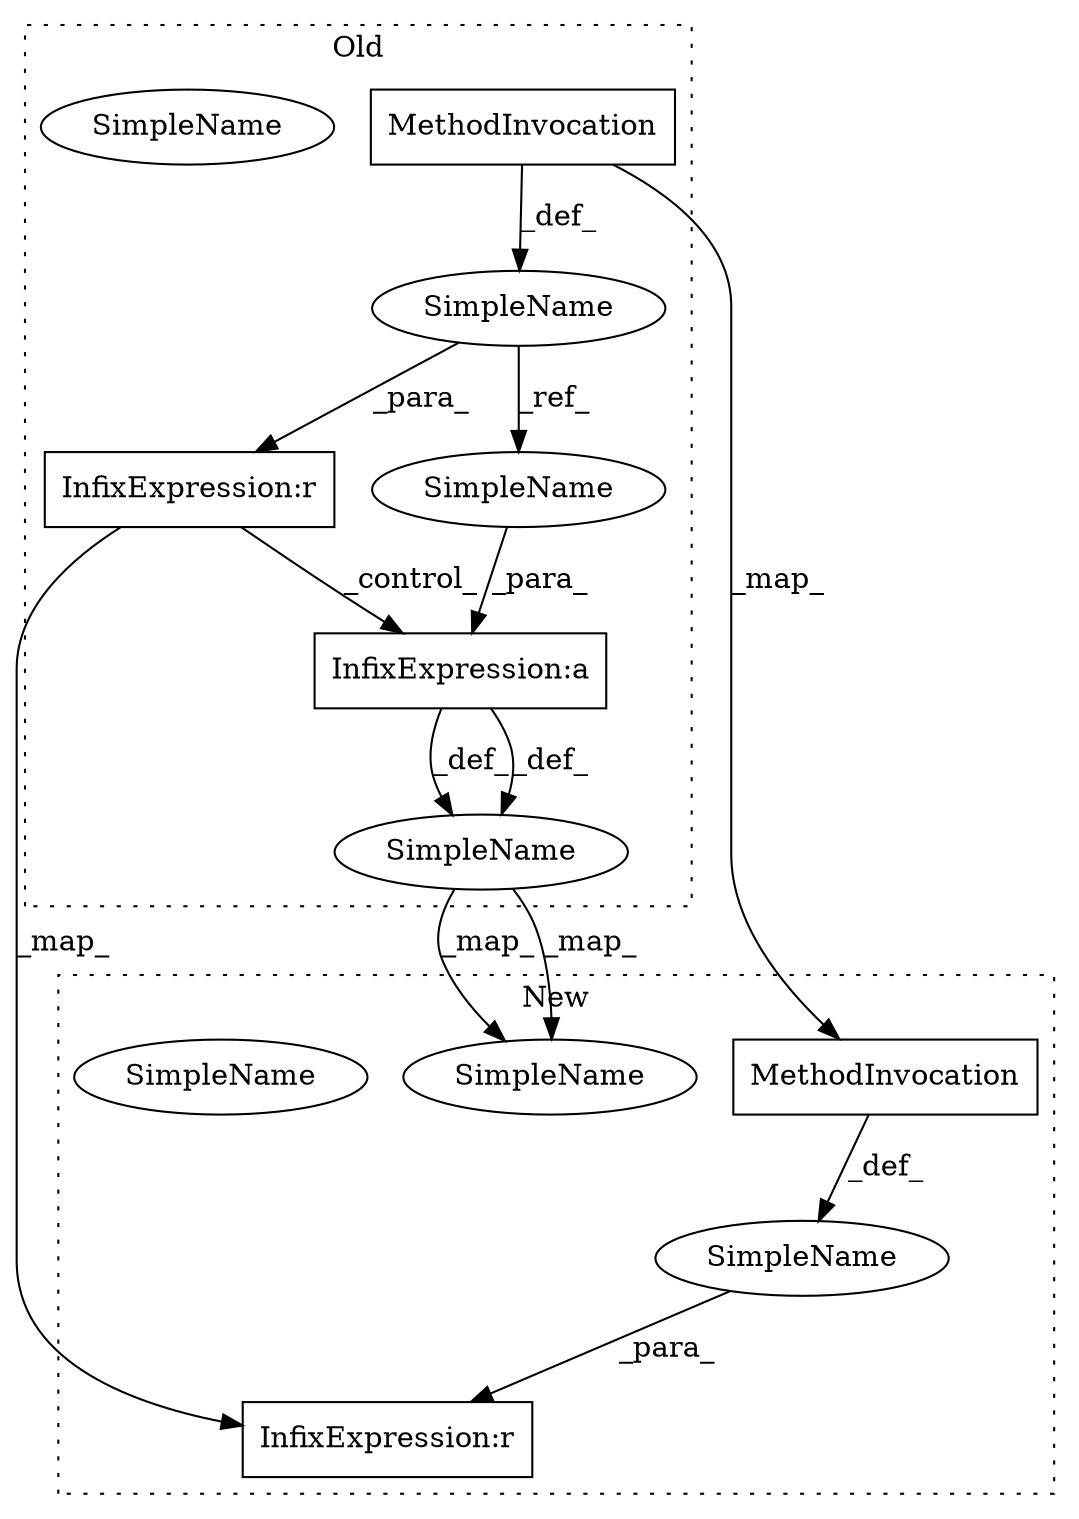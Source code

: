 digraph G {
subgraph cluster0 {
1 [label="MethodInvocation" a="32" s="834,893" l="9,1" shape="box"];
5 [label="SimpleName" a="42" s="967" l="17" shape="ellipse"];
7 [label="SimpleName" a="42" s="807" l="16" shape="ellipse"];
8 [label="SimpleName" a="42" s="967" l="17" shape="ellipse"];
9 [label="SimpleName" a="42" s="1010" l="16" shape="ellipse"];
10 [label="InfixExpression:a" a="27" s="1007" l="3" shape="box"];
11 [label="InfixExpression:r" a="27" s="928" l="3" shape="box"];
label = "Old";
style="dotted";
}
subgraph cluster1 {
2 [label="MethodInvocation" a="32" s="1065,1124" l="9,1" shape="box"];
3 [label="SimpleName" a="42" s="1139" l="13" shape="ellipse"];
4 [label="SimpleName" a="42" s="1139" l="13" shape="ellipse"];
6 [label="SimpleName" a="42" s="1038" l="16" shape="ellipse"];
12 [label="InfixExpression:r" a="27" s="1384" l="3" shape="box"];
label = "New";
style="dotted";
}
1 -> 7 [label="_def_"];
1 -> 2 [label="_map_"];
2 -> 6 [label="_def_"];
5 -> 3 [label="_map_"];
5 -> 3 [label="_map_"];
6 -> 12 [label="_para_"];
7 -> 11 [label="_para_"];
7 -> 9 [label="_ref_"];
9 -> 10 [label="_para_"];
10 -> 5 [label="_def_"];
10 -> 5 [label="_def_"];
11 -> 12 [label="_map_"];
11 -> 10 [label="_control_"];
}